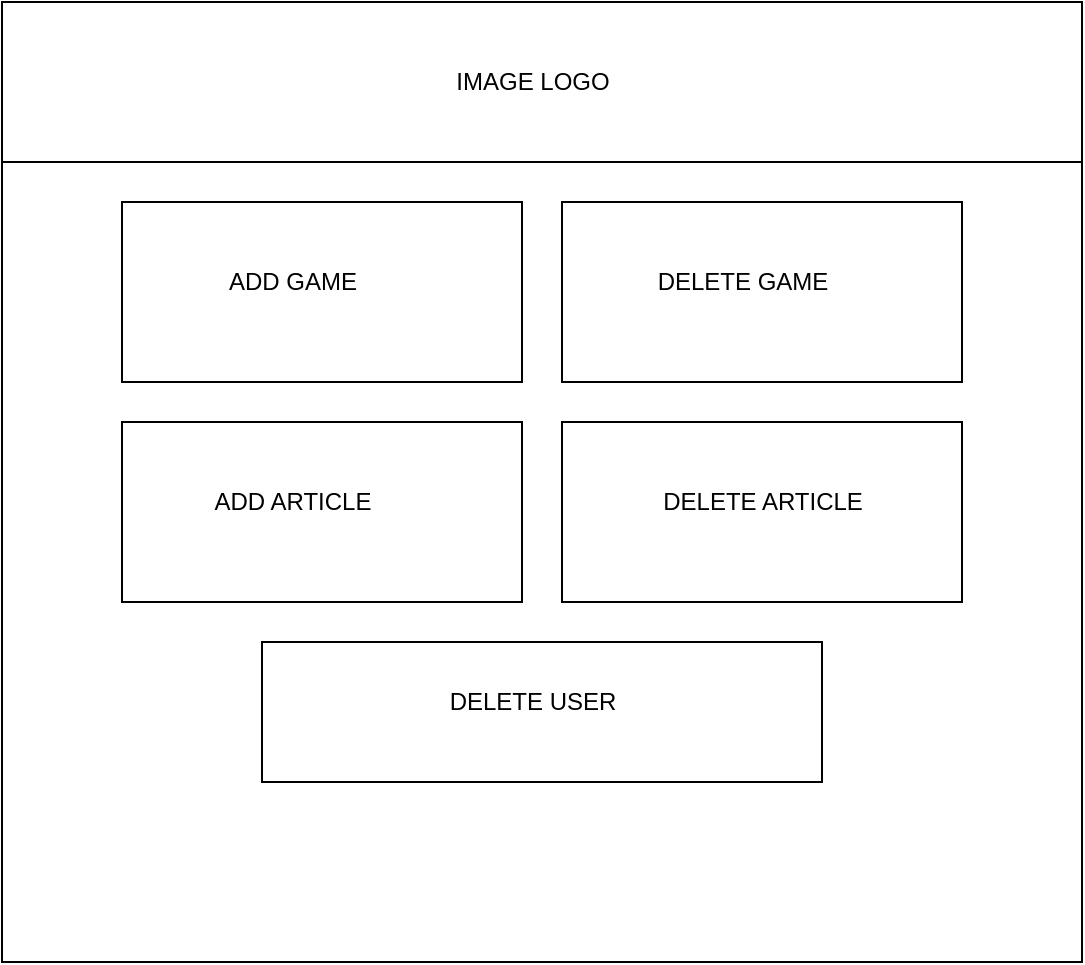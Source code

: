 <mxfile version="14.7.7" type="device"><diagram id="N6GuJSCmb4i5A0WrbKcC" name="Page-1"><mxGraphModel dx="982" dy="534" grid="1" gridSize="10" guides="1" tooltips="1" connect="1" arrows="1" fold="1" page="1" pageScale="1" pageWidth="827" pageHeight="1169" math="0" shadow="0"><root><mxCell id="0"/><mxCell id="1" parent="0"/><mxCell id="B_7QLI1I7rtaStU6K2BV-1" value="" style="rounded=0;whiteSpace=wrap;html=1;" vertex="1" parent="1"><mxGeometry x="80" y="360" width="540" height="480" as="geometry"/></mxCell><mxCell id="B_7QLI1I7rtaStU6K2BV-2" value="" style="rounded=0;whiteSpace=wrap;html=1;" vertex="1" parent="1"><mxGeometry x="80" y="360" width="540" height="80" as="geometry"/></mxCell><mxCell id="B_7QLI1I7rtaStU6K2BV-4" value="" style="rounded=0;whiteSpace=wrap;html=1;" vertex="1" parent="1"><mxGeometry x="360" y="460" width="200" height="90" as="geometry"/></mxCell><mxCell id="B_7QLI1I7rtaStU6K2BV-5" value="" style="rounded=0;whiteSpace=wrap;html=1;" vertex="1" parent="1"><mxGeometry x="140" y="460" width="200" height="90" as="geometry"/></mxCell><mxCell id="B_7QLI1I7rtaStU6K2BV-7" value="" style="rounded=0;whiteSpace=wrap;html=1;" vertex="1" parent="1"><mxGeometry x="360" y="570" width="200" height="90" as="geometry"/></mxCell><mxCell id="B_7QLI1I7rtaStU6K2BV-8" value="" style="rounded=0;whiteSpace=wrap;html=1;" vertex="1" parent="1"><mxGeometry x="140" y="570" width="200" height="90" as="geometry"/></mxCell><mxCell id="B_7QLI1I7rtaStU6K2BV-9" value="" style="rounded=0;whiteSpace=wrap;html=1;" vertex="1" parent="1"><mxGeometry x="210" y="680" width="280" height="70" as="geometry"/></mxCell><mxCell id="B_7QLI1I7rtaStU6K2BV-10" value="IMAGE LOGO" style="text;html=1;align=center;verticalAlign=middle;resizable=0;points=[];autosize=1;strokeColor=none;" vertex="1" parent="1"><mxGeometry x="300" y="390" width="90" height="20" as="geometry"/></mxCell><mxCell id="B_7QLI1I7rtaStU6K2BV-11" value="ADD GAME" style="text;html=1;align=center;verticalAlign=middle;resizable=0;points=[];autosize=1;strokeColor=none;" vertex="1" parent="1"><mxGeometry x="185" y="490" width="80" height="20" as="geometry"/></mxCell><mxCell id="B_7QLI1I7rtaStU6K2BV-12" value="DELETE GAME" style="text;html=1;align=center;verticalAlign=middle;resizable=0;points=[];autosize=1;strokeColor=none;" vertex="1" parent="1"><mxGeometry x="400" y="490" width="100" height="20" as="geometry"/></mxCell><mxCell id="B_7QLI1I7rtaStU6K2BV-13" value="ADD ARTICLE" style="text;html=1;align=center;verticalAlign=middle;resizable=0;points=[];autosize=1;strokeColor=none;" vertex="1" parent="1"><mxGeometry x="180" y="600" width="90" height="20" as="geometry"/></mxCell><mxCell id="B_7QLI1I7rtaStU6K2BV-14" value="DELETE ARTICLE" style="text;html=1;align=center;verticalAlign=middle;resizable=0;points=[];autosize=1;strokeColor=none;" vertex="1" parent="1"><mxGeometry x="400" y="600" width="120" height="20" as="geometry"/></mxCell><mxCell id="B_7QLI1I7rtaStU6K2BV-15" value="DELETE USER" style="text;html=1;align=center;verticalAlign=middle;resizable=0;points=[];autosize=1;strokeColor=none;" vertex="1" parent="1"><mxGeometry x="295" y="700" width="100" height="20" as="geometry"/></mxCell></root></mxGraphModel></diagram></mxfile>